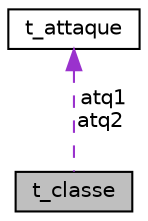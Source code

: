 digraph "t_classe"
{
  edge [fontname="Helvetica",fontsize="10",labelfontname="Helvetica",labelfontsize="10"];
  node [fontname="Helvetica",fontsize="10",shape=record];
  Node1 [label="t_classe",height=0.2,width=0.4,color="black", fillcolor="grey75", style="filled", fontcolor="black"];
  Node2 -> Node1 [dir="back",color="darkorchid3",fontsize="10",style="dashed",label=" atq1\natq2" ,fontname="Helvetica"];
  Node2 [label="t_attaque",height=0.2,width=0.4,color="black", fillcolor="white", style="filled",URL="$a00004.html",tooltip="contient les caractéristiques d&#39;une attaque "];
}
